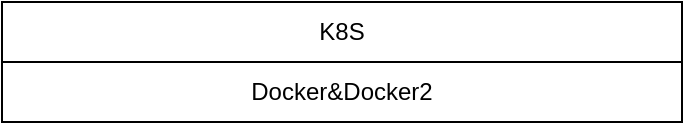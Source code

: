 <mxfile version="13.8.1" type="github"><diagram id="BvZ-COXXViEzjNhuf3pY" name="Page-1"><mxGraphModel dx="1038" dy="548" grid="1" gridSize="10" guides="1" tooltips="1" connect="1" arrows="1" fold="1" page="1" pageScale="1" pageWidth="827" pageHeight="1169" math="0" shadow="0"><root><mxCell id="0"/><mxCell id="1" parent="0"/><mxCell id="W1T311rMxpBIpC6KNnp8-5" value="K8S" style="rounded=0;whiteSpace=wrap;html=1;" vertex="1" parent="1"><mxGeometry x="190" y="740" width="340" height="30" as="geometry"/></mxCell><mxCell id="W1T311rMxpBIpC6KNnp8-6" value="Docker&amp;amp;Docker2" style="rounded=0;whiteSpace=wrap;html=1;" vertex="1" parent="1"><mxGeometry x="190" y="770" width="340" height="30" as="geometry"/></mxCell></root></mxGraphModel></diagram></mxfile>